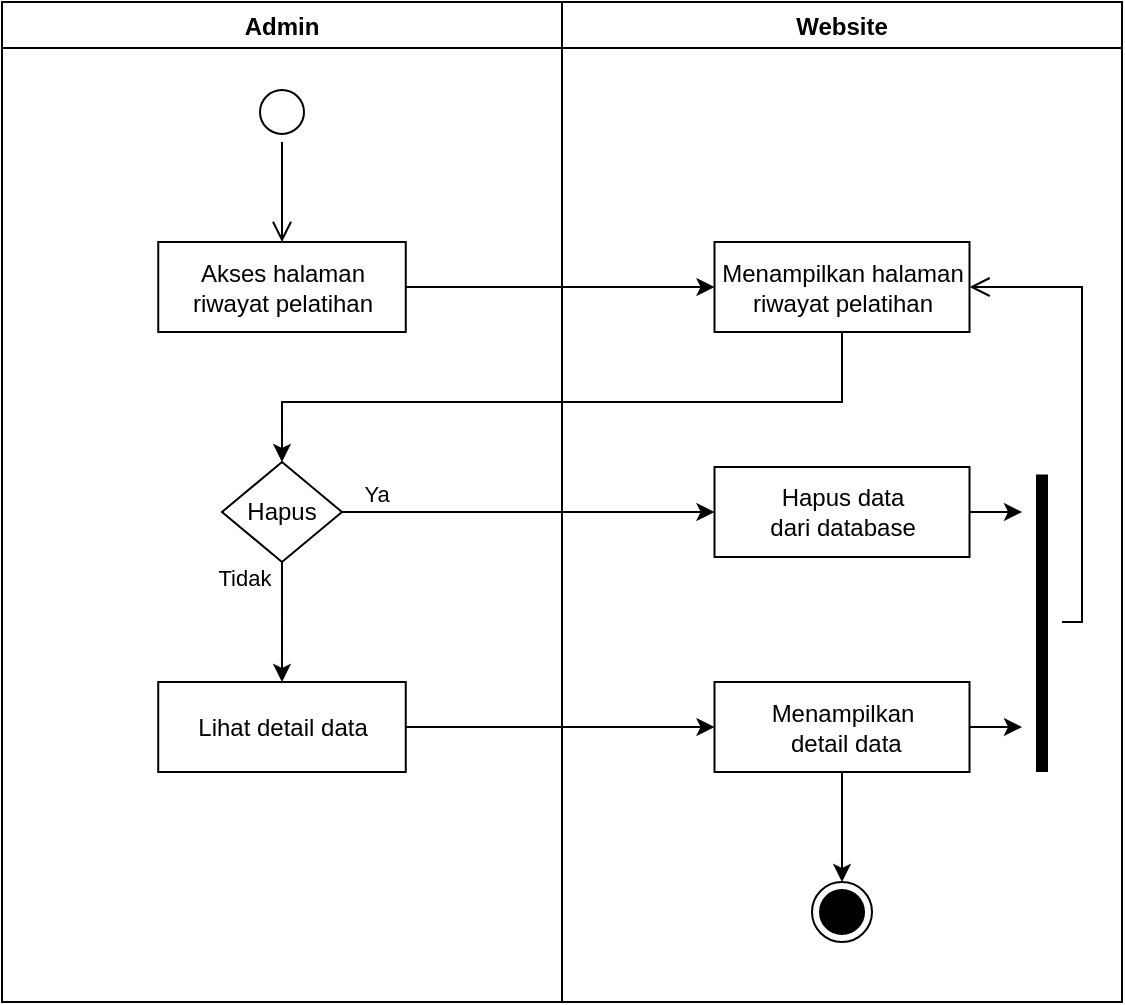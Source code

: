 <mxfile version="20.0.4" type="google"><diagram id="EozIojKIbLVbxT54w_m7" name="Page-1"><mxGraphModel grid="1" page="1" gridSize="10" guides="1" tooltips="1" connect="1" arrows="1" fold="1" pageScale="1" pageWidth="850" pageHeight="1100" math="0" shadow="0"><root><mxCell id="0"/><mxCell id="1" parent="0"/><mxCell id="ptHaRr1onYpsy9H4yoOW-1" value="Website" style="swimlane;fillColor=none;" vertex="1" parent="1"><mxGeometry x="440" y="160" width="280" height="500" as="geometry"/></mxCell><mxCell id="ptHaRr1onYpsy9H4yoOW-2" value="Menampilkan halaman&lt;br&gt;riwayat pelatihan" style="html=1;strokeColor=#000000;fillColor=default;" vertex="1" parent="ptHaRr1onYpsy9H4yoOW-1"><mxGeometry x="76.25" y="120" width="127.5" height="45" as="geometry"/></mxCell><mxCell id="ptHaRr1onYpsy9H4yoOW-3" value="" style="ellipse;html=1;shape=endState;fillColor=#000000;strokeColor=#000000;" vertex="1" parent="ptHaRr1onYpsy9H4yoOW-1"><mxGeometry x="125" y="440" width="30" height="30" as="geometry"/></mxCell><mxCell id="ptHaRr1onYpsy9H4yoOW-4" value="Hapus data&lt;br&gt;dari database" style="html=1;strokeColor=#000000;fillColor=default;" vertex="1" parent="ptHaRr1onYpsy9H4yoOW-1"><mxGeometry x="76.25" y="232.5" width="127.5" height="45" as="geometry"/></mxCell><mxCell id="ptHaRr1onYpsy9H4yoOW-46" style="edgeStyle=orthogonalEdgeStyle;rounded=0;orthogonalLoop=1;jettySize=auto;html=1;exitX=0.5;exitY=1;exitDx=0;exitDy=0;entryX=0.5;entryY=0;entryDx=0;entryDy=0;" edge="1" parent="ptHaRr1onYpsy9H4yoOW-1" source="ptHaRr1onYpsy9H4yoOW-5" target="ptHaRr1onYpsy9H4yoOW-3"><mxGeometry relative="1" as="geometry"/></mxCell><mxCell id="ptHaRr1onYpsy9H4yoOW-5" value="Menampilkan&lt;br&gt;&amp;nbsp;detail data" style="html=1;strokeColor=#000000;fillColor=default;" vertex="1" parent="ptHaRr1onYpsy9H4yoOW-1"><mxGeometry x="76.25" y="340" width="127.5" height="45" as="geometry"/></mxCell><mxCell id="ptHaRr1onYpsy9H4yoOW-11" value="" style="shape=line;html=1;strokeWidth=6;strokeColor=#000000;rotation=-90;" vertex="1" parent="ptHaRr1onYpsy9H4yoOW-1"><mxGeometry x="165.63" y="305.63" width="148.75" height="10" as="geometry"/></mxCell><mxCell id="ptHaRr1onYpsy9H4yoOW-12" value="" style="edgeStyle=orthogonalEdgeStyle;html=1;verticalAlign=bottom;endArrow=open;endSize=8;strokeColor=#000000;rounded=0;entryX=1;entryY=0.5;entryDx=0;entryDy=0;" edge="1" parent="ptHaRr1onYpsy9H4yoOW-1" target="ptHaRr1onYpsy9H4yoOW-2"><mxGeometry relative="1" as="geometry"><mxPoint x="350" y="400" as="targetPoint"/><mxPoint x="250" y="310" as="sourcePoint"/><Array as="points"><mxPoint x="260" y="310"/><mxPoint x="260" y="142"/></Array></mxGeometry></mxCell><mxCell id="ptHaRr1onYpsy9H4yoOW-13" value="Admin" style="swimlane;fillColor=none;" vertex="1" parent="1"><mxGeometry x="160" y="160" width="280" height="500" as="geometry"/></mxCell><mxCell id="ptHaRr1onYpsy9H4yoOW-14" value="" style="ellipse;html=1;shape=startState;fillColor=default;strokeColor=#000000;" vertex="1" parent="ptHaRr1onYpsy9H4yoOW-13"><mxGeometry x="125" y="40" width="30" height="30" as="geometry"/></mxCell><mxCell id="ptHaRr1onYpsy9H4yoOW-15" value="" style="edgeStyle=orthogonalEdgeStyle;html=1;verticalAlign=bottom;endArrow=open;endSize=8;strokeColor=#000000;rounded=0;" edge="1" parent="ptHaRr1onYpsy9H4yoOW-13" source="ptHaRr1onYpsy9H4yoOW-14"><mxGeometry relative="1" as="geometry"><mxPoint x="140" y="120" as="targetPoint"/></mxGeometry></mxCell><mxCell id="ptHaRr1onYpsy9H4yoOW-16" value="Akses halaman&lt;br&gt;riwayat pelatihan" style="html=1;strokeColor=#000000;fillColor=default;" vertex="1" parent="ptHaRr1onYpsy9H4yoOW-13"><mxGeometry x="78.13" y="120" width="123.75" height="45" as="geometry"/></mxCell><mxCell id="ptHaRr1onYpsy9H4yoOW-17" style="edgeStyle=orthogonalEdgeStyle;rounded=0;orthogonalLoop=1;jettySize=auto;html=1;exitX=0.5;exitY=1;exitDx=0;exitDy=0;entryX=0.5;entryY=0;entryDx=0;entryDy=0;" edge="1" parent="ptHaRr1onYpsy9H4yoOW-13" source="ptHaRr1onYpsy9H4yoOW-18" target="ptHaRr1onYpsy9H4yoOW-19"><mxGeometry relative="1" as="geometry"><Array as="points"><mxPoint x="140" y="310"/><mxPoint x="140" y="310"/></Array></mxGeometry></mxCell><mxCell id="ptHaRr1onYpsy9H4yoOW-18" value="Hapus" style="rhombus;whiteSpace=wrap;html=1;" vertex="1" parent="ptHaRr1onYpsy9H4yoOW-13"><mxGeometry x="110" y="230" width="59.99" height="50" as="geometry"/></mxCell><mxCell id="ptHaRr1onYpsy9H4yoOW-19" value="Lihat detail data" style="html=1;strokeColor=#000000;fillColor=default;" vertex="1" parent="ptHaRr1onYpsy9H4yoOW-13"><mxGeometry x="78.12" y="340" width="123.75" height="45" as="geometry"/></mxCell><mxCell id="ptHaRr1onYpsy9H4yoOW-23" value="Tidak" style="edgeLabel;html=1;align=center;verticalAlign=middle;resizable=0;points=[];" connectable="0" vertex="1" parent="ptHaRr1onYpsy9H4yoOW-13"><mxGeometry x="219.001" y="295" as="geometry"><mxPoint x="-98" y="-7" as="offset"/></mxGeometry></mxCell><mxCell id="ptHaRr1onYpsy9H4yoOW-28" style="edgeStyle=orthogonalEdgeStyle;rounded=0;orthogonalLoop=1;jettySize=auto;html=1;exitX=1;exitY=0.5;exitDx=0;exitDy=0;strokeColor=#000000;entryX=0;entryY=0.5;entryDx=0;entryDy=0;" edge="1" parent="1" source="ptHaRr1onYpsy9H4yoOW-16" target="ptHaRr1onYpsy9H4yoOW-2"><mxGeometry relative="1" as="geometry"><mxPoint x="560" y="225" as="targetPoint"/><Array as="points"><mxPoint x="500" y="303"/><mxPoint x="510" y="303"/></Array></mxGeometry></mxCell><mxCell id="ptHaRr1onYpsy9H4yoOW-29" style="edgeStyle=orthogonalEdgeStyle;rounded=0;orthogonalLoop=1;jettySize=auto;html=1;exitX=0.5;exitY=1;exitDx=0;exitDy=0;strokeColor=#000000;entryX=0.5;entryY=0;entryDx=0;entryDy=0;" edge="1" parent="1" source="ptHaRr1onYpsy9H4yoOW-2" target="ptHaRr1onYpsy9H4yoOW-18"><mxGeometry relative="1" as="geometry"><Array as="points"><mxPoint x="580" y="360"/><mxPoint x="300" y="360"/></Array><mxPoint x="580" y="390" as="targetPoint"/></mxGeometry></mxCell><mxCell id="ptHaRr1onYpsy9H4yoOW-30" style="edgeStyle=orthogonalEdgeStyle;rounded=0;orthogonalLoop=1;jettySize=auto;html=1;exitX=1;exitY=0.5;exitDx=0;exitDy=0;entryX=0;entryY=0.5;entryDx=0;entryDy=0;" edge="1" parent="1" source="ptHaRr1onYpsy9H4yoOW-18" target="ptHaRr1onYpsy9H4yoOW-4"><mxGeometry relative="1" as="geometry"/></mxCell><mxCell id="ptHaRr1onYpsy9H4yoOW-31" value="Ya" style="edgeLabel;html=1;align=center;verticalAlign=middle;resizable=0;points=[];" connectable="0" vertex="1" parent="ptHaRr1onYpsy9H4yoOW-30"><mxGeometry x="-0.815" y="2" relative="1" as="geometry"><mxPoint y="-7" as="offset"/></mxGeometry></mxCell><mxCell id="ptHaRr1onYpsy9H4yoOW-33" style="edgeStyle=orthogonalEdgeStyle;rounded=0;orthogonalLoop=1;jettySize=auto;html=1;exitX=1;exitY=0.5;exitDx=0;exitDy=0;entryX=0;entryY=0.5;entryDx=0;entryDy=0;" edge="1" parent="1" source="ptHaRr1onYpsy9H4yoOW-19" target="ptHaRr1onYpsy9H4yoOW-5"><mxGeometry relative="1" as="geometry"/></mxCell><mxCell id="ptHaRr1onYpsy9H4yoOW-43" style="edgeStyle=orthogonalEdgeStyle;rounded=0;orthogonalLoop=1;jettySize=auto;html=1;exitX=1;exitY=0.5;exitDx=0;exitDy=0;" edge="1" parent="1" source="ptHaRr1onYpsy9H4yoOW-5"><mxGeometry relative="1" as="geometry"><mxPoint x="670" y="522.333" as="targetPoint"/></mxGeometry></mxCell><mxCell id="ptHaRr1onYpsy9H4yoOW-44" style="edgeStyle=orthogonalEdgeStyle;rounded=0;orthogonalLoop=1;jettySize=auto;html=1;exitX=1;exitY=0.5;exitDx=0;exitDy=0;" edge="1" parent="1" source="ptHaRr1onYpsy9H4yoOW-4"><mxGeometry relative="1" as="geometry"><mxPoint x="670" y="415.471" as="targetPoint"/></mxGeometry></mxCell></root></mxGraphModel></diagram></mxfile>